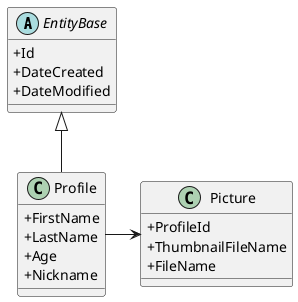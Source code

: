 @startuml Entities

skinparam ClassAttributeIconSize 0

abstract class EntityBase {
  + Id
  + DateCreated
  + DateModified
}

class Profile extends EntityBase {
  + FirstName
  + LastName
  + Age
  + Nickname
}

class Picture {
  + ProfileId
  + ThumbnailFileName
  + FileName
}

Profile -> Picture


@enduml